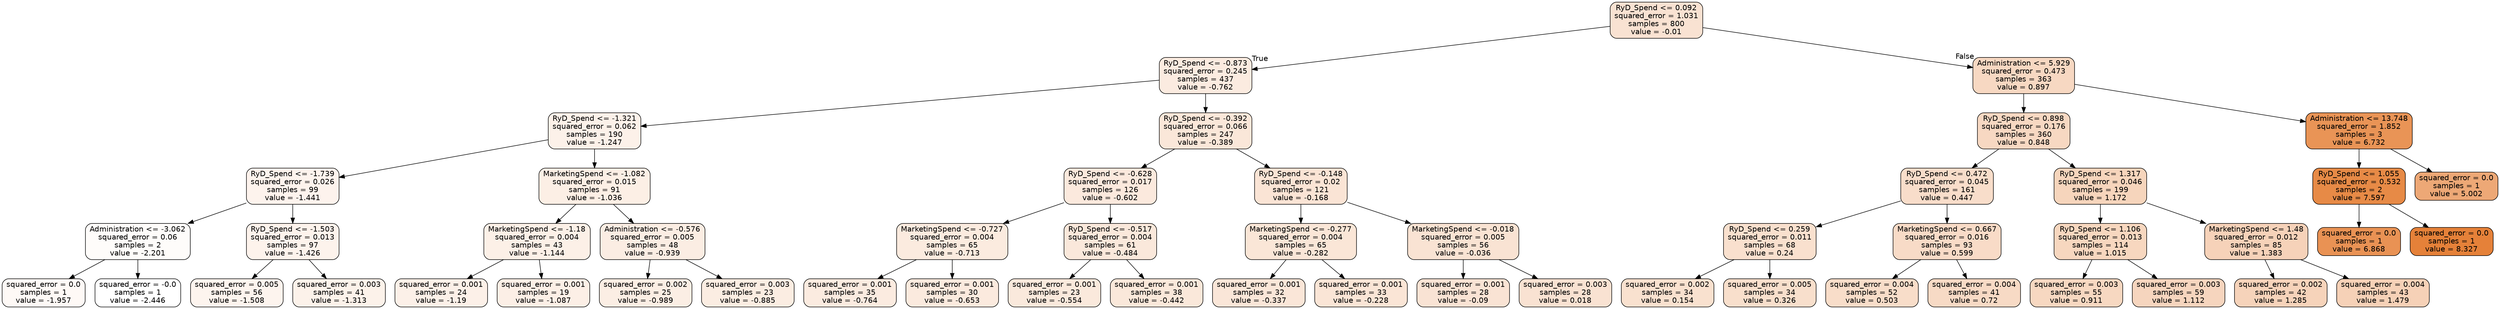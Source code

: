 digraph Tree {
node [shape=box, style="filled, rounded", color="black", fontname="helvetica"] ;
edge [fontname="helvetica"] ;
0 [label="RyD_Spend <= 0.092\nsquared_error = 1.031\nsamples = 800\nvalue = -0.01", fillcolor="#f9e2d2"] ;
1 [label="RyD_Spend <= -0.873\nsquared_error = 0.245\nsamples = 437\nvalue = -0.762", fillcolor="#fbebe0"] ;
0 -> 1 [labeldistance=2.5, labelangle=45, headlabel="True"] ;
2 [label="RyD_Spend <= -1.321\nsquared_error = 0.062\nsamples = 190\nvalue = -1.247", fillcolor="#fcf1e9"] ;
1 -> 2 ;
3 [label="RyD_Spend <= -1.739\nsquared_error = 0.026\nsamples = 99\nvalue = -1.441", fillcolor="#fdf3ed"] ;
2 -> 3 ;
4 [label="Administration <= -3.062\nsquared_error = 0.06\nsamples = 2\nvalue = -2.201", fillcolor="#fefcfa"] ;
3 -> 4 ;
5 [label="squared_error = 0.0\nsamples = 1\nvalue = -1.957", fillcolor="#fef9f6"] ;
4 -> 5 ;
6 [label="squared_error = -0.0\nsamples = 1\nvalue = -2.446", fillcolor="#ffffff"] ;
4 -> 6 ;
7 [label="RyD_Spend <= -1.503\nsquared_error = 0.013\nsamples = 97\nvalue = -1.426", fillcolor="#fdf3ec"] ;
3 -> 7 ;
8 [label="squared_error = 0.005\nsamples = 56\nvalue = -1.508", fillcolor="#fdf4ee"] ;
7 -> 8 ;
9 [label="squared_error = 0.003\nsamples = 41\nvalue = -1.313", fillcolor="#fcf2ea"] ;
7 -> 9 ;
10 [label="MarketingSpend <= -1.082\nsquared_error = 0.015\nsamples = 91\nvalue = -1.036", fillcolor="#fcefe5"] ;
2 -> 10 ;
11 [label="MarketingSpend <= -1.18\nsquared_error = 0.004\nsamples = 43\nvalue = -1.144", fillcolor="#fcf0e7"] ;
10 -> 11 ;
12 [label="squared_error = 0.001\nsamples = 24\nvalue = -1.19", fillcolor="#fcf0e8"] ;
11 -> 12 ;
13 [label="squared_error = 0.001\nsamples = 19\nvalue = -1.087", fillcolor="#fcefe6"] ;
11 -> 13 ;
14 [label="Administration <= -0.576\nsquared_error = 0.005\nsamples = 48\nvalue = -0.939", fillcolor="#fbede3"] ;
10 -> 14 ;
15 [label="squared_error = 0.002\nsamples = 25\nvalue = -0.989", fillcolor="#fbeee4"] ;
14 -> 15 ;
16 [label="squared_error = 0.003\nsamples = 23\nvalue = -0.885", fillcolor="#fbede2"] ;
14 -> 16 ;
17 [label="RyD_Spend <= -0.392\nsquared_error = 0.066\nsamples = 247\nvalue = -0.389", fillcolor="#fae7d9"] ;
1 -> 17 ;
18 [label="RyD_Spend <= -0.628\nsquared_error = 0.017\nsamples = 126\nvalue = -0.602", fillcolor="#fbe9dd"] ;
17 -> 18 ;
19 [label="MarketingSpend <= -0.727\nsquared_error = 0.004\nsamples = 65\nvalue = -0.713", fillcolor="#fbebdf"] ;
18 -> 19 ;
20 [label="squared_error = 0.001\nsamples = 35\nvalue = -0.764", fillcolor="#fbebe0"] ;
19 -> 20 ;
21 [label="squared_error = 0.001\nsamples = 30\nvalue = -0.653", fillcolor="#fbeade"] ;
19 -> 21 ;
22 [label="RyD_Spend <= -0.517\nsquared_error = 0.004\nsamples = 61\nvalue = -0.484", fillcolor="#fae8db"] ;
18 -> 22 ;
23 [label="squared_error = 0.001\nsamples = 23\nvalue = -0.554", fillcolor="#fae9dc"] ;
22 -> 23 ;
24 [label="squared_error = 0.001\nsamples = 38\nvalue = -0.442", fillcolor="#fae8da"] ;
22 -> 24 ;
25 [label="RyD_Spend <= -0.148\nsquared_error = 0.02\nsamples = 121\nvalue = -0.168", fillcolor="#fae4d5"] ;
17 -> 25 ;
26 [label="MarketingSpend <= -0.277\nsquared_error = 0.004\nsamples = 65\nvalue = -0.282", fillcolor="#fae6d7"] ;
25 -> 26 ;
27 [label="squared_error = 0.001\nsamples = 32\nvalue = -0.337", fillcolor="#fae6d8"] ;
26 -> 27 ;
28 [label="squared_error = 0.001\nsamples = 33\nvalue = -0.228", fillcolor="#fae5d6"] ;
26 -> 28 ;
29 [label="MarketingSpend <= -0.018\nsquared_error = 0.005\nsamples = 56\nvalue = -0.036", fillcolor="#f9e3d3"] ;
25 -> 29 ;
30 [label="squared_error = 0.001\nsamples = 28\nvalue = -0.09", fillcolor="#f9e3d4"] ;
29 -> 30 ;
31 [label="squared_error = 0.003\nsamples = 28\nvalue = 0.018", fillcolor="#f9e2d2"] ;
29 -> 31 ;
32 [label="Administration <= 5.929\nsquared_error = 0.473\nsamples = 363\nvalue = 0.897", fillcolor="#f7d8c2"] ;
0 -> 32 [labeldistance=2.5, labelangle=-45, headlabel="False"] ;
33 [label="RyD_Spend <= 0.898\nsquared_error = 0.176\nsamples = 360\nvalue = 0.848", fillcolor="#f7d8c2"] ;
32 -> 33 ;
34 [label="RyD_Spend <= 0.472\nsquared_error = 0.045\nsamples = 161\nvalue = 0.447", fillcolor="#f8ddca"] ;
33 -> 34 ;
35 [label="RyD_Spend <= 0.259\nsquared_error = 0.011\nsamples = 68\nvalue = 0.24", fillcolor="#f9e0ce"] ;
34 -> 35 ;
36 [label="squared_error = 0.002\nsamples = 34\nvalue = 0.154", fillcolor="#f9e1cf"] ;
35 -> 36 ;
37 [label="squared_error = 0.005\nsamples = 34\nvalue = 0.326", fillcolor="#f8dfcc"] ;
35 -> 37 ;
38 [label="MarketingSpend <= 0.667\nsquared_error = 0.016\nsamples = 93\nvalue = 0.599", fillcolor="#f8dbc7"] ;
34 -> 38 ;
39 [label="squared_error = 0.004\nsamples = 52\nvalue = 0.503", fillcolor="#f8ddc9"] ;
38 -> 39 ;
40 [label="squared_error = 0.004\nsamples = 41\nvalue = 0.72", fillcolor="#f7dac5"] ;
38 -> 40 ;
41 [label="RyD_Spend <= 1.317\nsquared_error = 0.046\nsamples = 199\nvalue = 1.172", fillcolor="#f6d5bc"] ;
33 -> 41 ;
42 [label="RyD_Spend <= 1.106\nsquared_error = 0.013\nsamples = 114\nvalue = 1.015", fillcolor="#f7d7bf"] ;
41 -> 42 ;
43 [label="squared_error = 0.003\nsamples = 55\nvalue = 0.911", fillcolor="#f7d8c1"] ;
42 -> 43 ;
44 [label="squared_error = 0.003\nsamples = 59\nvalue = 1.112", fillcolor="#f6d5be"] ;
42 -> 44 ;
45 [label="MarketingSpend <= 1.48\nsquared_error = 0.012\nsamples = 85\nvalue = 1.383", fillcolor="#f6d2b9"] ;
41 -> 45 ;
46 [label="squared_error = 0.002\nsamples = 42\nvalue = 1.285", fillcolor="#f6d3ba"] ;
45 -> 46 ;
47 [label="squared_error = 0.004\nsamples = 43\nvalue = 1.479", fillcolor="#f6d1b7"] ;
45 -> 47 ;
48 [label="Administration <= 13.748\nsquared_error = 1.852\nsamples = 3\nvalue = 6.732", fillcolor="#e99456"] ;
32 -> 48 ;
49 [label="RyD_Spend <= 1.055\nsquared_error = 0.532\nsamples = 2\nvalue = 7.597", fillcolor="#e78a46"] ;
48 -> 49 ;
50 [label="squared_error = 0.0\nsamples = 1\nvalue = 6.868", fillcolor="#e99254"] ;
49 -> 50 ;
51 [label="squared_error = 0.0\nsamples = 1\nvalue = 8.327", fillcolor="#e58139"] ;
49 -> 51 ;
52 [label="squared_error = 0.0\nsamples = 1\nvalue = 5.002", fillcolor="#eda876"] ;
48 -> 52 ;
}